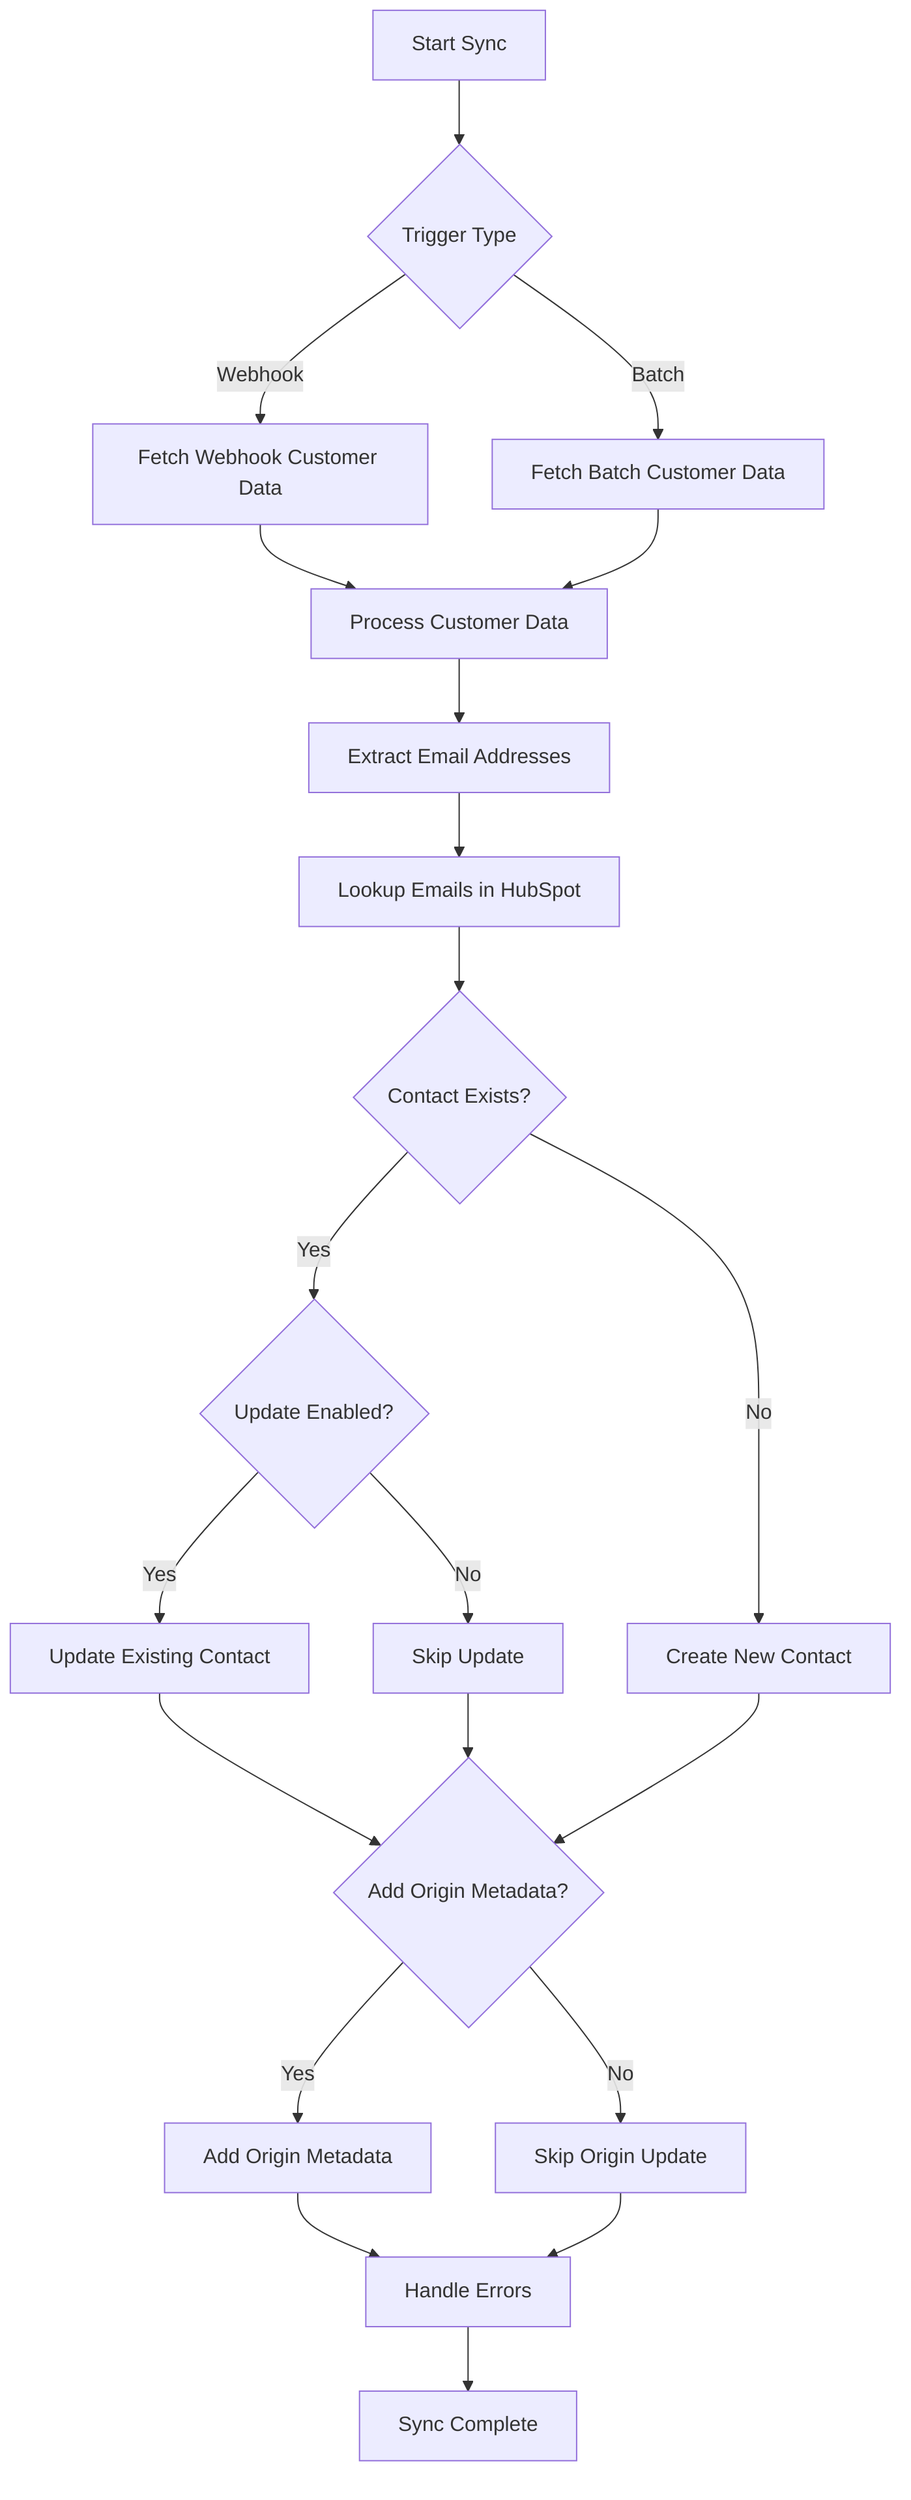graph TD
    Start[Start Sync] --> Trigger{Trigger Type}
    Trigger -->|Webhook| WebhookData[Fetch Webhook Customer Data]
    Trigger -->|Batch| BatchData[Fetch Batch Customer Data]
    WebhookData --> ProcessData[Process Customer Data]
    BatchData --> ProcessData
    ProcessData --> Extract[Extract Email Addresses]
    Extract --> Lookup[Lookup Emails in HubSpot]
    Lookup --> Exists{Contact Exists?}
    Exists -->|Yes| UpdateCheck{Update Enabled?}
    Exists -->|No| Create[Create New Contact]
    UpdateCheck -->|Yes| Update[Update Existing Contact]
    UpdateCheck -->|No| Skip[Skip Update]
    Update --> OriginCheck{Add Origin Metadata?}
    Create --> OriginCheck
    Skip --> OriginCheck
    OriginCheck -->|Yes| AddOrigin[Add Origin Metadata]
    OriginCheck -->|No| NoOrigin[Skip Origin Update]
    AddOrigin --> ErrorHandling[Handle Errors]
    NoOrigin --> ErrorHandling
    ErrorHandling --> End[Sync Complete]

    class Start,WebhookData,BatchData,ProcessData,Extract,Lookup,Exists,UpdateCheck,Create,Update,Skip,OriginCheck,AddOrigin,NoOrigin,ErrorHandling,End fill:#333,stroke:#666,color:#fff
    class Trigger,Exists,UpdateCheck,OriginCheck fill:#555,stroke:#777,color:#fff